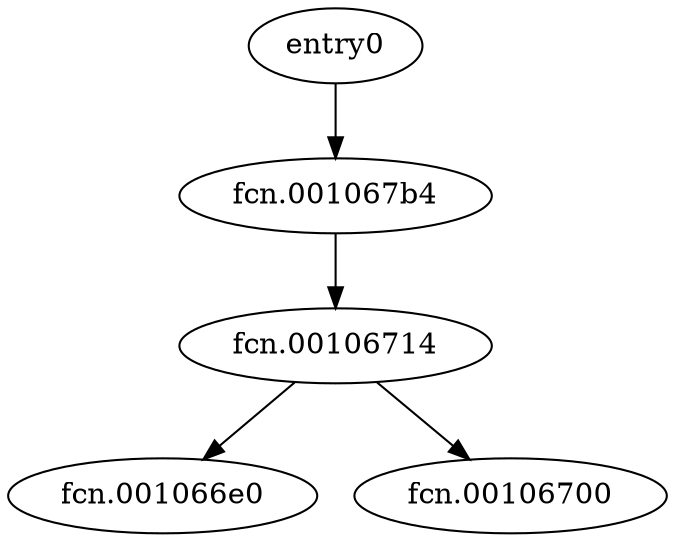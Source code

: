digraph code {
  "0x00105ba8" [label="entry0"];
  "0x00105ba8" -> "0x001067b4";
  "0x001067b4" [label="fcn.001067b4"];
  "0x001067b4" [label="fcn.001067b4"];
  "0x001067b4" -> "0x00106714";
  "0x00106714" [label="fcn.00106714"];
  "0x00106714" [label="fcn.00106714"];
  "0x00106714" -> "0x001066e0";
  "0x001066e0" [label="fcn.001066e0"];
  "0x00106714" -> "0x00106700";
  "0x00106700" [label="fcn.00106700"];
}